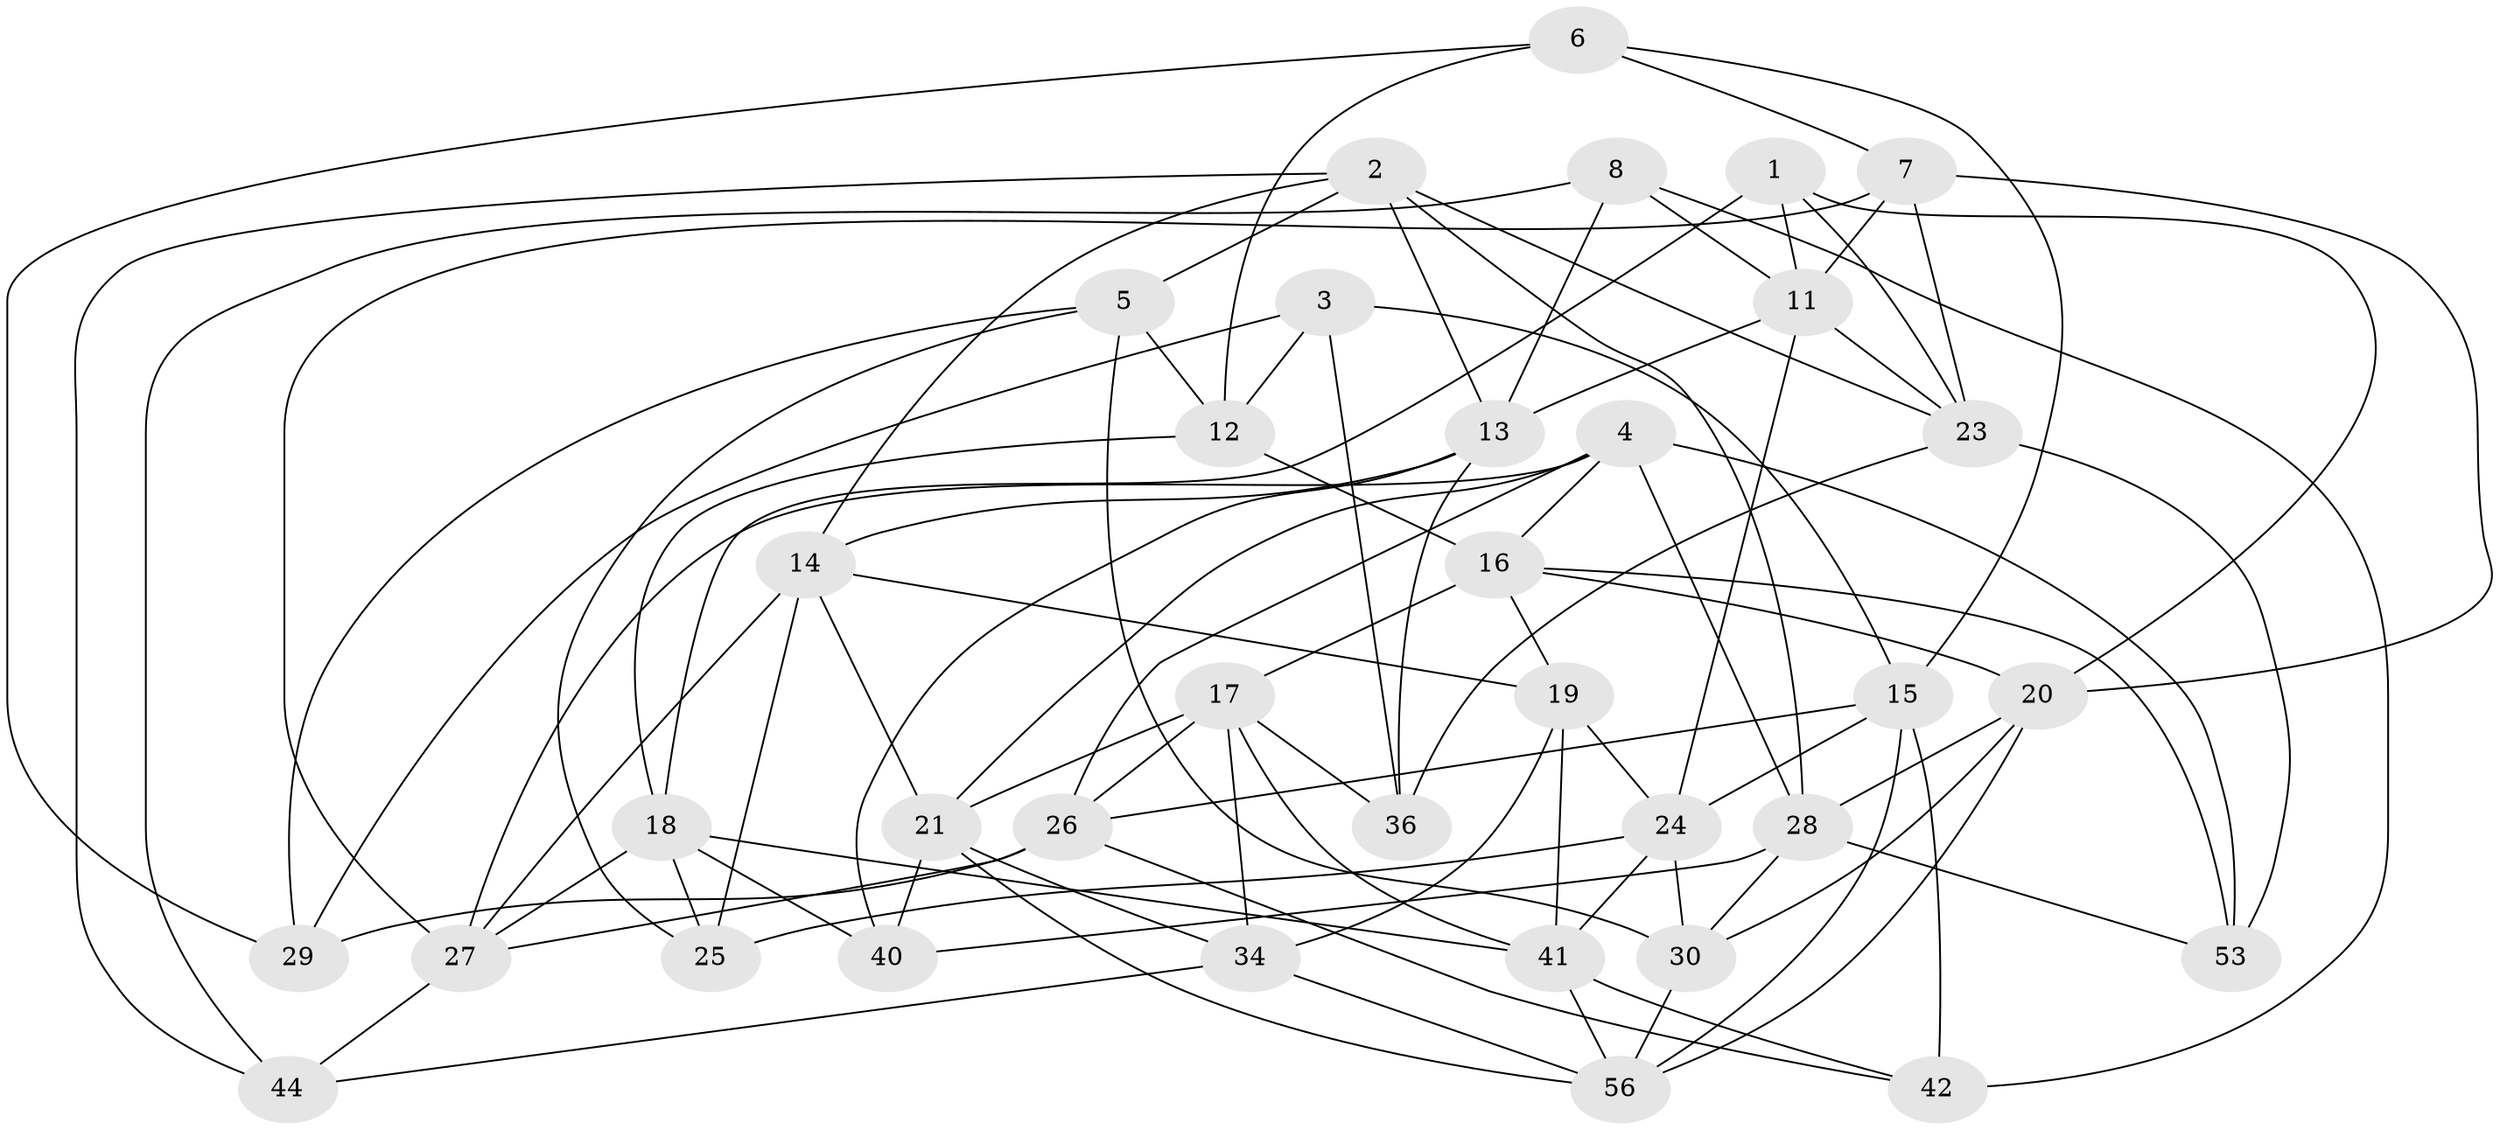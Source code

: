 // Generated by graph-tools (version 1.1) at 2025/52/02/27/25 19:52:31]
// undirected, 35 vertices, 91 edges
graph export_dot {
graph [start="1"]
  node [color=gray90,style=filled];
  1;
  2 [super="+9"];
  3;
  4 [super="+49"];
  5 [super="+10"];
  6 [super="+54"];
  7 [super="+60"];
  8;
  11 [super="+31"];
  12 [super="+59"];
  13 [super="+22"];
  14 [super="+37"];
  15 [super="+32"];
  16 [super="+48"];
  17 [super="+39"];
  18 [super="+50"];
  19 [super="+51"];
  20 [super="+35"];
  21 [super="+46"];
  23 [super="+45"];
  24 [super="+58"];
  25;
  26 [super="+38"];
  27 [super="+47"];
  28 [super="+33"];
  29;
  30 [super="+43"];
  34 [super="+55"];
  36;
  40;
  41 [super="+52"];
  42;
  44;
  53;
  56 [super="+57"];
  1 -- 23;
  1 -- 20;
  1 -- 11;
  1 -- 18;
  2 -- 13;
  2 -- 28;
  2 -- 44;
  2 -- 5;
  2 -- 23;
  2 -- 14;
  3 -- 36;
  3 -- 29;
  3 -- 15;
  3 -- 12;
  4 -- 28;
  4 -- 27;
  4 -- 16;
  4 -- 53;
  4 -- 21;
  4 -- 26;
  5 -- 25;
  5 -- 12;
  5 -- 29;
  5 -- 30 [weight=2];
  6 -- 15;
  6 -- 7 [weight=2];
  6 -- 12 [weight=2];
  6 -- 29;
  7 -- 23;
  7 -- 27;
  7 -- 11;
  7 -- 20;
  8 -- 44;
  8 -- 42;
  8 -- 13;
  8 -- 11;
  11 -- 23;
  11 -- 13;
  11 -- 24;
  12 -- 16;
  12 -- 18;
  13 -- 14;
  13 -- 40;
  13 -- 36;
  14 -- 27;
  14 -- 21;
  14 -- 25;
  14 -- 19;
  15 -- 26;
  15 -- 42;
  15 -- 24;
  15 -- 56;
  16 -- 17;
  16 -- 19;
  16 -- 20;
  16 -- 53;
  17 -- 21;
  17 -- 36;
  17 -- 41;
  17 -- 34;
  17 -- 26;
  18 -- 27;
  18 -- 40;
  18 -- 41;
  18 -- 25;
  19 -- 34 [weight=2];
  19 -- 41;
  19 -- 24;
  20 -- 56;
  20 -- 30;
  20 -- 28;
  21 -- 40;
  21 -- 56;
  21 -- 34;
  23 -- 36;
  23 -- 53;
  24 -- 30;
  24 -- 25;
  24 -- 41;
  26 -- 42;
  26 -- 29;
  26 -- 27;
  27 -- 44;
  28 -- 40;
  28 -- 53;
  28 -- 30;
  30 -- 56;
  34 -- 56;
  34 -- 44;
  41 -- 42;
  41 -- 56;
}
